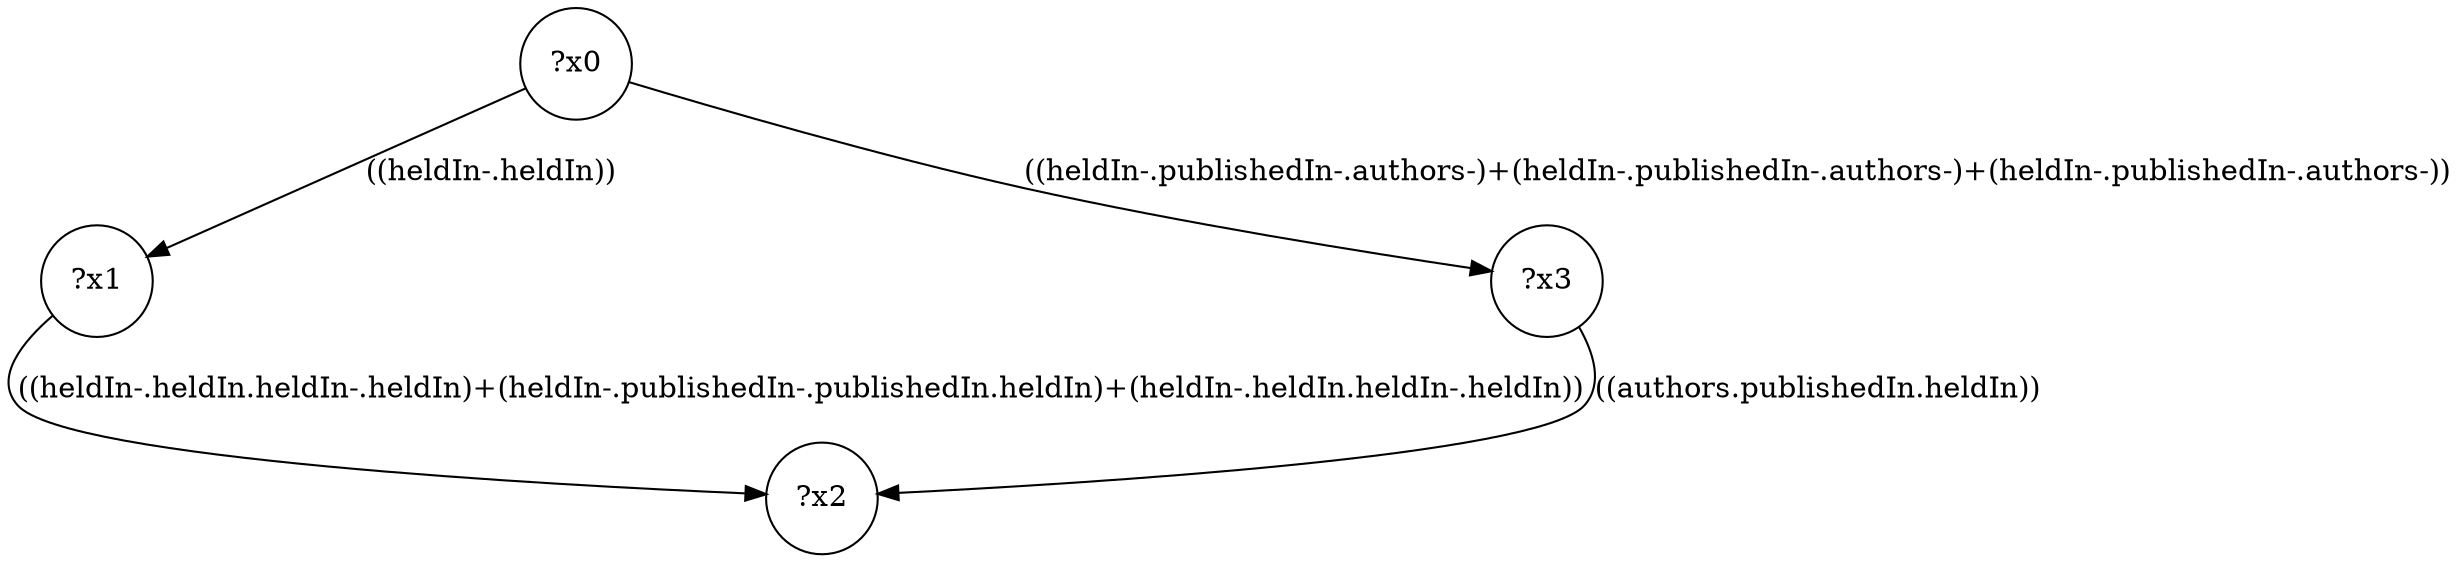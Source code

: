 digraph g {
	x0 [shape=circle, label="?x0"];
	x1 [shape=circle, label="?x1"];
	x0 -> x1 [label="((heldIn-.heldIn))"];
	x2 [shape=circle, label="?x2"];
	x1 -> x2 [label="((heldIn-.heldIn.heldIn-.heldIn)+(heldIn-.publishedIn-.publishedIn.heldIn)+(heldIn-.heldIn.heldIn-.heldIn))"];
	x3 [shape=circle, label="?x3"];
	x0 -> x3 [label="((heldIn-.publishedIn-.authors-)+(heldIn-.publishedIn-.authors-)+(heldIn-.publishedIn-.authors-))"];
	x3 -> x2 [label="((authors.publishedIn.heldIn))"];
}
